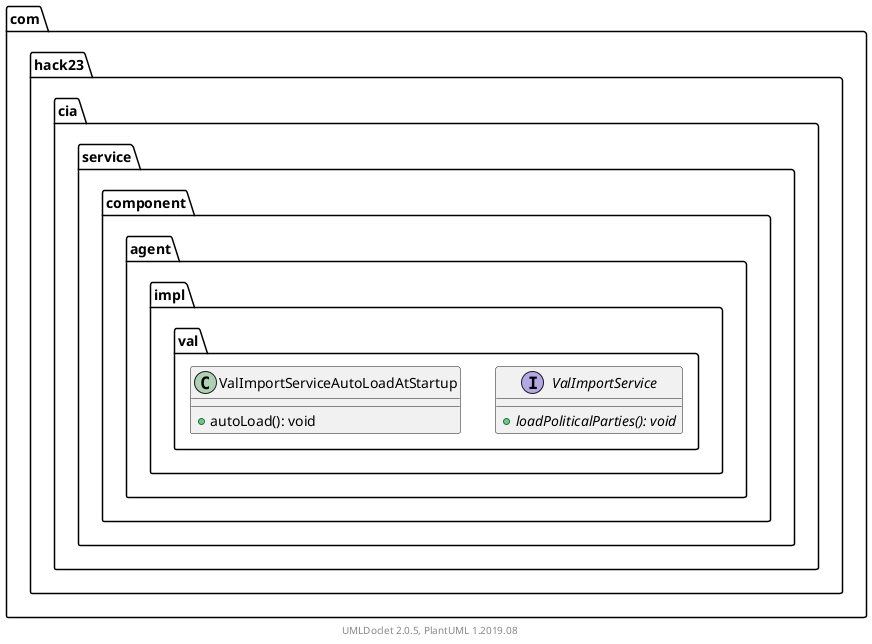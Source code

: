 @startuml
    namespace com.hack23.cia.service.component.agent.impl.val {

        interface ValImportService [[ValImportService.html]] {
            {abstract} +loadPoliticalParties(): void
        }

        class ValImportServiceAutoLoadAtStartup [[ValImportServiceAutoLoadAtStartup.html]] {
            +autoLoad(): void
        }

    }

    center footer UMLDoclet 2.0.5, PlantUML 1.2019.08
@enduml
